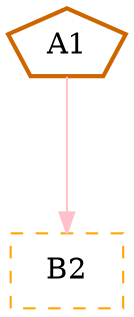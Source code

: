 digraph G {
graph [root="Demo",rankdir   = TB, nodesep           = 0.6, mindist     = 1.0, ranksep = 1.0, overlap = false]
node [style     = "filled", fillcolor = "white", color = "black"]
A1[cpu="0", flags="0x00002012", type="switch", toffs="0", pattern="patternA", patentry="true", patexit="false", beamproc="beamA", bpentry="false", bpexit="false", shape     = "pentagon", fillcolor = "white", penwidth=2, color = "darkorange3"];
B2[cpu="0", flags="0x00000013", type="global", shape = "rectangle", color = "orange", style = "dashed, filled"];
A1->B2 [type="switchdst", color = "pink"];
}
